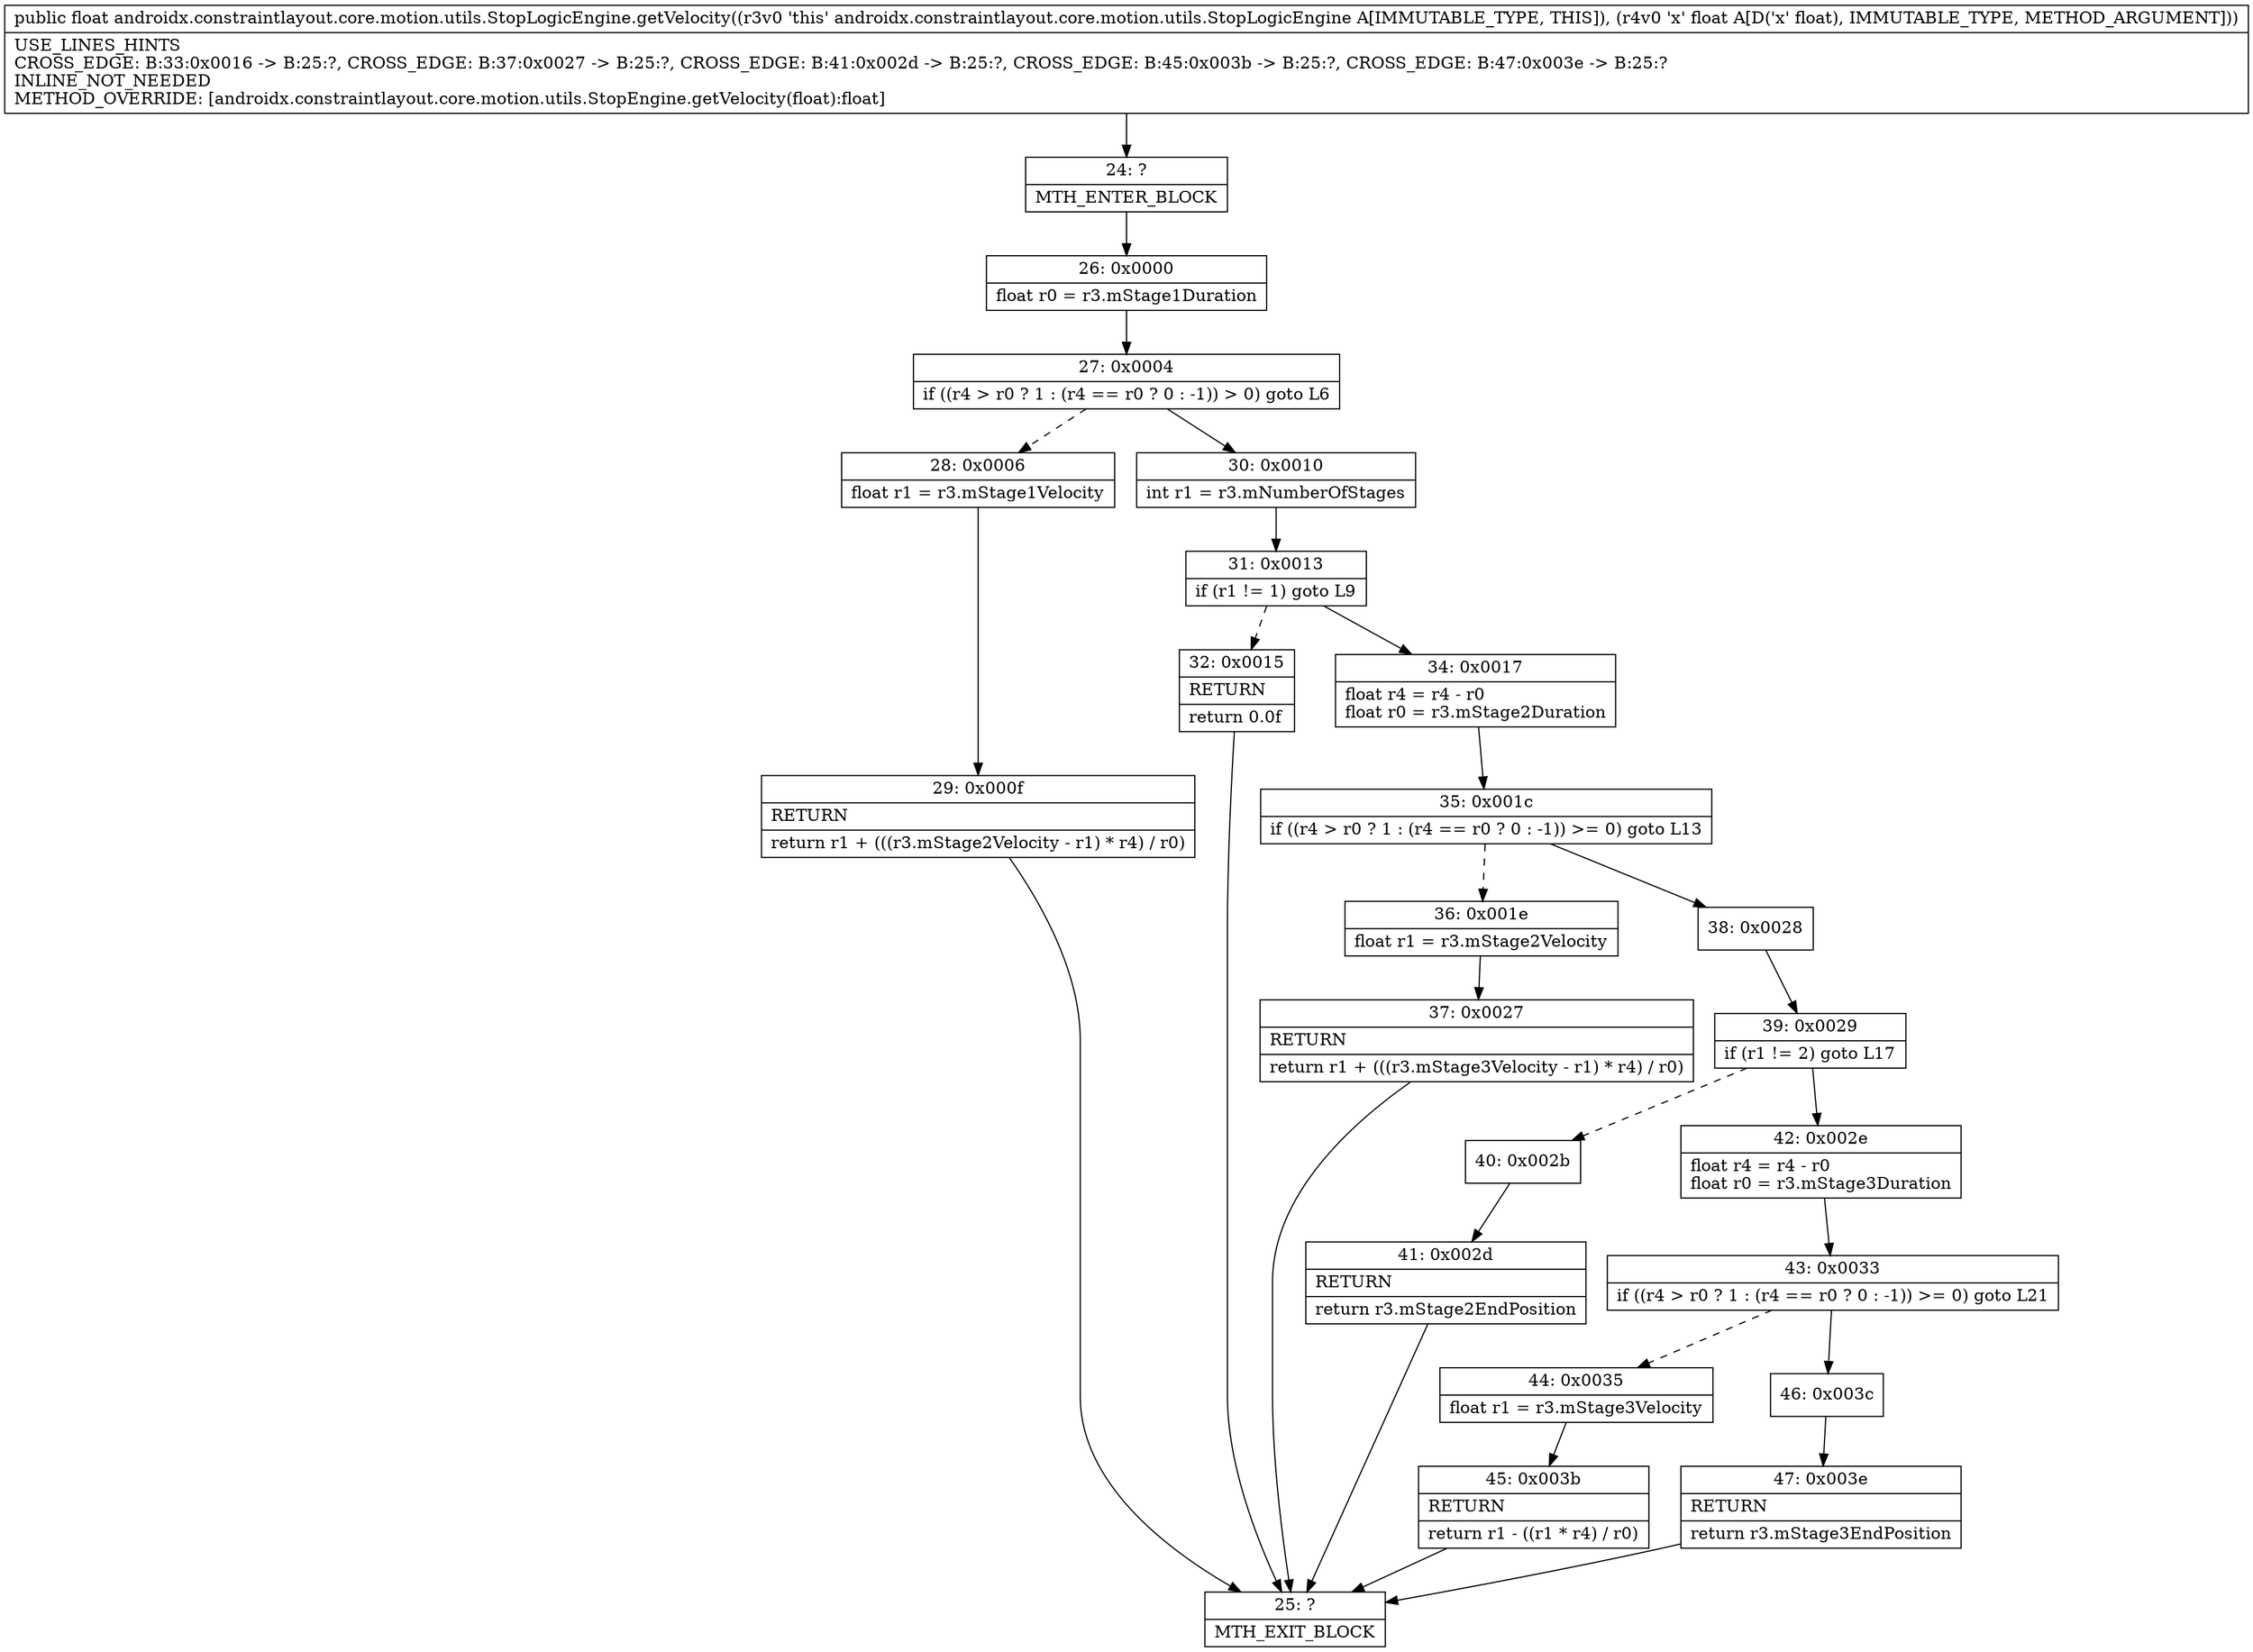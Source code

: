 digraph "CFG forandroidx.constraintlayout.core.motion.utils.StopLogicEngine.getVelocity(F)F" {
Node_24 [shape=record,label="{24\:\ ?|MTH_ENTER_BLOCK\l}"];
Node_26 [shape=record,label="{26\:\ 0x0000|float r0 = r3.mStage1Duration\l}"];
Node_27 [shape=record,label="{27\:\ 0x0004|if ((r4 \> r0 ? 1 : (r4 == r0 ? 0 : \-1)) \> 0) goto L6\l}"];
Node_28 [shape=record,label="{28\:\ 0x0006|float r1 = r3.mStage1Velocity\l}"];
Node_29 [shape=record,label="{29\:\ 0x000f|RETURN\l|return r1 + (((r3.mStage2Velocity \- r1) * r4) \/ r0)\l}"];
Node_25 [shape=record,label="{25\:\ ?|MTH_EXIT_BLOCK\l}"];
Node_30 [shape=record,label="{30\:\ 0x0010|int r1 = r3.mNumberOfStages\l}"];
Node_31 [shape=record,label="{31\:\ 0x0013|if (r1 != 1) goto L9\l}"];
Node_32 [shape=record,label="{32\:\ 0x0015|RETURN\l|return 0.0f\l}"];
Node_34 [shape=record,label="{34\:\ 0x0017|float r4 = r4 \- r0\lfloat r0 = r3.mStage2Duration\l}"];
Node_35 [shape=record,label="{35\:\ 0x001c|if ((r4 \> r0 ? 1 : (r4 == r0 ? 0 : \-1)) \>= 0) goto L13\l}"];
Node_36 [shape=record,label="{36\:\ 0x001e|float r1 = r3.mStage2Velocity\l}"];
Node_37 [shape=record,label="{37\:\ 0x0027|RETURN\l|return r1 + (((r3.mStage3Velocity \- r1) * r4) \/ r0)\l}"];
Node_38 [shape=record,label="{38\:\ 0x0028}"];
Node_39 [shape=record,label="{39\:\ 0x0029|if (r1 != 2) goto L17\l}"];
Node_40 [shape=record,label="{40\:\ 0x002b}"];
Node_41 [shape=record,label="{41\:\ 0x002d|RETURN\l|return r3.mStage2EndPosition\l}"];
Node_42 [shape=record,label="{42\:\ 0x002e|float r4 = r4 \- r0\lfloat r0 = r3.mStage3Duration\l}"];
Node_43 [shape=record,label="{43\:\ 0x0033|if ((r4 \> r0 ? 1 : (r4 == r0 ? 0 : \-1)) \>= 0) goto L21\l}"];
Node_44 [shape=record,label="{44\:\ 0x0035|float r1 = r3.mStage3Velocity\l}"];
Node_45 [shape=record,label="{45\:\ 0x003b|RETURN\l|return r1 \- ((r1 * r4) \/ r0)\l}"];
Node_46 [shape=record,label="{46\:\ 0x003c}"];
Node_47 [shape=record,label="{47\:\ 0x003e|RETURN\l|return r3.mStage3EndPosition\l}"];
MethodNode[shape=record,label="{public float androidx.constraintlayout.core.motion.utils.StopLogicEngine.getVelocity((r3v0 'this' androidx.constraintlayout.core.motion.utils.StopLogicEngine A[IMMUTABLE_TYPE, THIS]), (r4v0 'x' float A[D('x' float), IMMUTABLE_TYPE, METHOD_ARGUMENT]))  | USE_LINES_HINTS\lCROSS_EDGE: B:33:0x0016 \-\> B:25:?, CROSS_EDGE: B:37:0x0027 \-\> B:25:?, CROSS_EDGE: B:41:0x002d \-\> B:25:?, CROSS_EDGE: B:45:0x003b \-\> B:25:?, CROSS_EDGE: B:47:0x003e \-\> B:25:?\lINLINE_NOT_NEEDED\lMETHOD_OVERRIDE: [androidx.constraintlayout.core.motion.utils.StopEngine.getVelocity(float):float]\l}"];
MethodNode -> Node_24;Node_24 -> Node_26;
Node_26 -> Node_27;
Node_27 -> Node_28[style=dashed];
Node_27 -> Node_30;
Node_28 -> Node_29;
Node_29 -> Node_25;
Node_30 -> Node_31;
Node_31 -> Node_32[style=dashed];
Node_31 -> Node_34;
Node_32 -> Node_25;
Node_34 -> Node_35;
Node_35 -> Node_36[style=dashed];
Node_35 -> Node_38;
Node_36 -> Node_37;
Node_37 -> Node_25;
Node_38 -> Node_39;
Node_39 -> Node_40[style=dashed];
Node_39 -> Node_42;
Node_40 -> Node_41;
Node_41 -> Node_25;
Node_42 -> Node_43;
Node_43 -> Node_44[style=dashed];
Node_43 -> Node_46;
Node_44 -> Node_45;
Node_45 -> Node_25;
Node_46 -> Node_47;
Node_47 -> Node_25;
}

